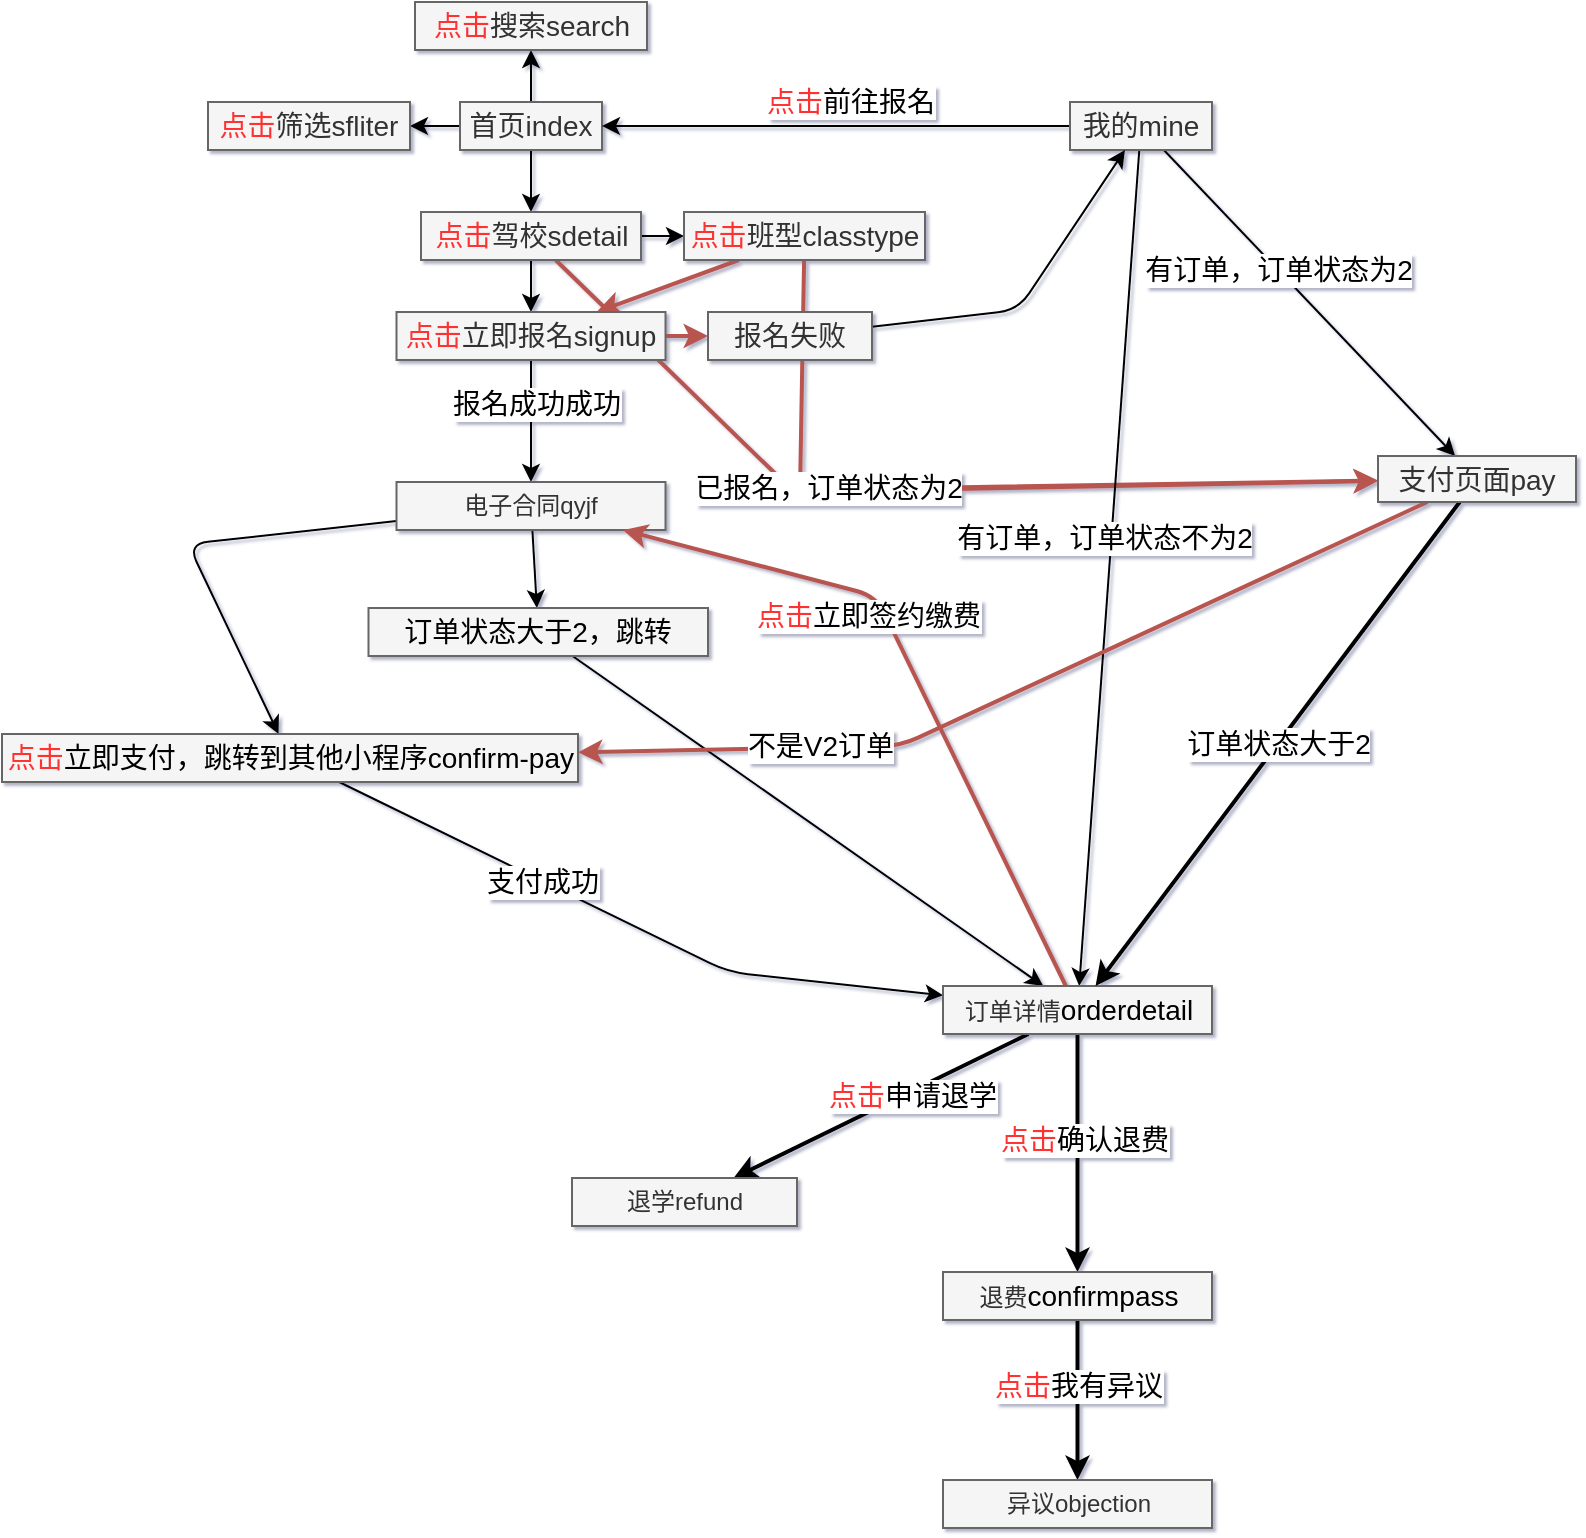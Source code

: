 <mxfile>
    <diagram id="lFZE58likl-l5CEodqG_" name="第 1 页">
        <mxGraphModel dx="1461" dy="436" grid="0" gridSize="10" guides="1" tooltips="1" connect="1" arrows="1" fold="1" page="1" pageScale="1" pageWidth="827" pageHeight="1169" background="#ffffff" math="0" shadow="1">
            <root>
                <mxCell id="0"/>
                <mxCell id="1" parent="0"/>
                <mxCell id="4" value="" style="edgeStyle=none;html=1;fontSize=14;" edge="1" parent="1" source="2" target="3">
                    <mxGeometry relative="1" as="geometry"/>
                </mxCell>
                <mxCell id="21" value="" style="edgeStyle=none;html=1;labelBackgroundColor=#FFFFFF;fontSize=14;fontColor=#000000;" edge="1" parent="1" source="2" target="20">
                    <mxGeometry relative="1" as="geometry"/>
                </mxCell>
                <mxCell id="23" value="" style="edgeStyle=none;html=1;labelBackgroundColor=#FFFFFF;fontSize=14;fontColor=#FF3333;" edge="1" parent="1" source="2" target="22">
                    <mxGeometry relative="1" as="geometry"/>
                </mxCell>
                <mxCell id="2" value="&lt;font style=&quot;font-size: 14px;&quot;&gt;首页index&lt;/font&gt;" style="rounded=0;whiteSpace=wrap;html=1;fillColor=#f5f5f5;fontColor=#333333;strokeColor=#666666;" parent="1" vertex="1">
                    <mxGeometry x="173" y="130" width="71" height="24" as="geometry"/>
                </mxCell>
                <mxCell id="6" value="" style="edgeStyle=none;html=1;fontSize=14;" edge="1" parent="1" source="3" target="5">
                    <mxGeometry relative="1" as="geometry"/>
                </mxCell>
                <mxCell id="8" value="" style="edgeStyle=none;html=1;fontSize=14;" edge="1" parent="1" source="3" target="7">
                    <mxGeometry relative="1" as="geometry"/>
                </mxCell>
                <mxCell id="47" style="edgeStyle=none;html=1;labelBackgroundColor=#FFFFFF;fontSize=14;fontColor=#000000;fillColor=#f8cecc;strokeColor=#b85450;strokeWidth=2;" edge="1" parent="1" source="3" target="42">
                    <mxGeometry relative="1" as="geometry">
                        <Array as="points">
                            <mxPoint x="339" y="324"/>
                        </Array>
                    </mxGeometry>
                </mxCell>
                <mxCell id="3" value="&lt;font style=&quot;font-size: 14px;&quot;&gt;&lt;font color=&quot;#ff3333&quot;&gt;点击&lt;/font&gt;驾校sdetail&lt;/font&gt;" style="rounded=0;whiteSpace=wrap;html=1;fillColor=#f5f5f5;fontColor=#333333;strokeColor=#666666;" vertex="1" parent="1">
                    <mxGeometry x="153.5" y="185" width="110" height="24" as="geometry"/>
                </mxCell>
                <mxCell id="9" style="edgeStyle=none;html=1;fontSize=14;fillColor=#f8cecc;strokeColor=#b85450;strokeWidth=2;" edge="1" parent="1" source="5" target="7">
                    <mxGeometry relative="1" as="geometry"/>
                </mxCell>
                <mxCell id="45" style="edgeStyle=none;html=1;labelBackgroundColor=#FFFFFF;fontSize=14;fontColor=#000000;fillColor=#f8cecc;strokeColor=#b85450;strokeWidth=2;" edge="1" parent="1" source="5" target="42">
                    <mxGeometry relative="1" as="geometry">
                        <Array as="points">
                            <mxPoint x="343" y="325"/>
                        </Array>
                    </mxGeometry>
                </mxCell>
                <mxCell id="46" value="&lt;span style=&quot;background-color: rgb(255, 255, 255);&quot;&gt;已报名，订单状态为2&lt;/span&gt;" style="edgeLabel;html=1;align=center;verticalAlign=middle;resizable=0;points=[];fontSize=14;fontColor=#000000;" vertex="1" connectable="0" parent="45">
                    <mxGeometry x="-0.361" y="2" relative="1" as="geometry">
                        <mxPoint as="offset"/>
                    </mxGeometry>
                </mxCell>
                <mxCell id="5" value="&lt;font style=&quot;font-size: 14px;&quot;&gt;&lt;font color=&quot;#ff3333&quot;&gt;点击&lt;/font&gt;班型classtype&lt;/font&gt;" style="rounded=0;whiteSpace=wrap;html=1;fillColor=#f5f5f5;fontColor=#333333;strokeColor=#666666;" vertex="1" parent="1">
                    <mxGeometry x="285" y="185" width="120.5" height="24" as="geometry"/>
                </mxCell>
                <mxCell id="13" value="" style="edgeStyle=none;html=1;labelBackgroundColor=#FFFFFF;fontSize=14;fontColor=#FF3333;" edge="1" parent="1" source="7" target="12">
                    <mxGeometry relative="1" as="geometry"/>
                </mxCell>
                <mxCell id="36" value="&lt;font style=&quot;background-color: rgb(255, 255, 255);&quot;&gt;报名成功成功&lt;/font&gt;" style="edgeLabel;html=1;align=center;verticalAlign=middle;resizable=0;points=[];fontSize=14;fontColor=#000000;" vertex="1" connectable="0" parent="13">
                    <mxGeometry x="-0.279" y="2" relative="1" as="geometry">
                        <mxPoint as="offset"/>
                    </mxGeometry>
                </mxCell>
                <mxCell id="18" value="" style="edgeStyle=none;html=1;labelBackgroundColor=#FFFFFF;fontSize=14;fontColor=#000000;fillColor=#f8cecc;strokeColor=#b85450;strokeWidth=2;" edge="1" parent="1" source="7" target="17">
                    <mxGeometry relative="1" as="geometry"/>
                </mxCell>
                <mxCell id="7" value="&lt;font style=&quot;font-size: 14px;&quot;&gt;&lt;font color=&quot;#ff3333&quot;&gt;点击&lt;/font&gt;立即报名signup&lt;/font&gt;" style="rounded=0;whiteSpace=wrap;html=1;fillColor=#f5f5f5;fontColor=#333333;strokeColor=#666666;" vertex="1" parent="1">
                    <mxGeometry x="141.25" y="235" width="134.5" height="24" as="geometry"/>
                </mxCell>
                <mxCell id="11" value="&lt;span style=&quot;background-color: rgb(255, 255, 255);&quot;&gt;&lt;font color=&quot;#ff3333&quot;&gt;点击&lt;/font&gt;&lt;font color=&quot;#000000&quot;&gt;前往报名&lt;/font&gt;&lt;/span&gt;" style="edgeStyle=none;html=1;fontSize=14;align=center;" edge="1" parent="1" source="10" target="2">
                    <mxGeometry x="-0.059" y="-12" relative="1" as="geometry">
                        <mxPoint as="offset"/>
                    </mxGeometry>
                </mxCell>
                <mxCell id="40" style="edgeStyle=none;html=1;labelBackgroundColor=#FFFFFF;fontSize=14;fontColor=#000000;" edge="1" parent="1" source="10" target="34">
                    <mxGeometry relative="1" as="geometry">
                        <Array as="points"/>
                    </mxGeometry>
                </mxCell>
                <mxCell id="41" value="&lt;span style=&quot;background-color: rgb(255, 255, 255);&quot;&gt;有订单，订单状态不为2&lt;/span&gt;" style="edgeLabel;html=1;align=center;verticalAlign=middle;resizable=0;points=[];fontSize=14;fontColor=#000000;" vertex="1" connectable="0" parent="40">
                    <mxGeometry x="0.058" y="1" relative="1" as="geometry">
                        <mxPoint x="-3" y="-27" as="offset"/>
                    </mxGeometry>
                </mxCell>
                <mxCell id="43" value="" style="edgeStyle=none;html=1;labelBackgroundColor=#FFFFFF;fontSize=14;fontColor=#000000;" edge="1" parent="1" source="10" target="42">
                    <mxGeometry relative="1" as="geometry"/>
                </mxCell>
                <mxCell id="44" value="&lt;span style=&quot;background-color: rgb(255, 255, 255);&quot;&gt;有订单，订单状态为2&lt;/span&gt;" style="edgeLabel;html=1;align=center;verticalAlign=middle;resizable=0;points=[];fontSize=14;fontColor=#000000;" vertex="1" connectable="0" parent="43">
                    <mxGeometry x="-0.221" relative="1" as="geometry">
                        <mxPoint as="offset"/>
                    </mxGeometry>
                </mxCell>
                <mxCell id="10" value="&lt;font style=&quot;font-size: 14px;&quot;&gt;我的mine&lt;/font&gt;" style="rounded=0;whiteSpace=wrap;html=1;fillColor=#f5f5f5;fontColor=#333333;strokeColor=#666666;" vertex="1" parent="1">
                    <mxGeometry x="478" y="130" width="71" height="24" as="geometry"/>
                </mxCell>
                <mxCell id="35" value="" style="edgeStyle=none;html=1;labelBackgroundColor=#FFFFFF;fontSize=14;fontColor=#000000;" edge="1" parent="1" source="12" target="24">
                    <mxGeometry relative="1" as="geometry"/>
                </mxCell>
                <mxCell id="38" style="edgeStyle=none;html=1;labelBackgroundColor=#FFFFFF;fontSize=14;fontColor=#000000;" edge="1" parent="1" source="12" target="29">
                    <mxGeometry relative="1" as="geometry">
                        <Array as="points">
                            <mxPoint x="37" y="351"/>
                        </Array>
                    </mxGeometry>
                </mxCell>
                <mxCell id="12" value="电子合同qyjf" style="rounded=0;whiteSpace=wrap;html=1;fillColor=#f5f5f5;fontColor=#333333;strokeColor=#666666;" vertex="1" parent="1">
                    <mxGeometry x="141.25" y="320" width="134.5" height="24" as="geometry"/>
                </mxCell>
                <mxCell id="19" style="edgeStyle=none;html=1;labelBackgroundColor=#FFFFFF;fontSize=14;fontColor=#000000;" edge="1" parent="1" source="17" target="10">
                    <mxGeometry relative="1" as="geometry">
                        <Array as="points">
                            <mxPoint x="452" y="234"/>
                        </Array>
                    </mxGeometry>
                </mxCell>
                <mxCell id="17" value="&lt;span style=&quot;font-size: 14px;&quot;&gt;报名失败&lt;/span&gt;" style="rounded=0;whiteSpace=wrap;html=1;fillColor=#f5f5f5;fontColor=#333333;strokeColor=#666666;" vertex="1" parent="1">
                    <mxGeometry x="297" y="235" width="82" height="24" as="geometry"/>
                </mxCell>
                <mxCell id="20" value="&lt;span style=&quot;font-size: 14px;&quot;&gt;&lt;font color=&quot;#ff3333&quot;&gt;点击&lt;/font&gt;筛选sfliter&lt;/span&gt;" style="rounded=0;whiteSpace=wrap;html=1;fillColor=#f5f5f5;fontColor=#333333;strokeColor=#666666;" vertex="1" parent="1">
                    <mxGeometry x="47" y="130" width="101" height="24" as="geometry"/>
                </mxCell>
                <mxCell id="22" value="&lt;font style=&quot;font-size: 14px;&quot;&gt;&lt;font color=&quot;#ff3333&quot;&gt;点击&lt;/font&gt;搜索search&lt;/font&gt;" style="rounded=0;whiteSpace=wrap;html=1;fillColor=#f5f5f5;fontColor=#333333;strokeColor=#666666;" vertex="1" parent="1">
                    <mxGeometry x="150.5" y="80" width="116" height="24" as="geometry"/>
                </mxCell>
                <mxCell id="39" style="edgeStyle=none;html=1;labelBackgroundColor=#FFFFFF;fontSize=14;fontColor=#000000;" edge="1" parent="1" source="24" target="34">
                    <mxGeometry relative="1" as="geometry"/>
                </mxCell>
                <mxCell id="24" value="&lt;font color=&quot;#000000&quot;&gt;&lt;span style=&quot;font-size: 14px;&quot;&gt;订单状态大于2，跳转&lt;/span&gt;&lt;/font&gt;" style="rounded=0;whiteSpace=wrap;html=1;fillColor=#f5f5f5;fontColor=#333333;strokeColor=#666666;" vertex="1" parent="1">
                    <mxGeometry x="127.25" y="383" width="169.75" height="24" as="geometry"/>
                </mxCell>
                <mxCell id="30" style="edgeStyle=none;html=1;labelBackgroundColor=#FFFFFF;fontSize=14;fontColor=#FF3333;" edge="1" parent="1" source="29" target="34">
                    <mxGeometry relative="1" as="geometry">
                        <Array as="points">
                            <mxPoint x="307" y="565"/>
                        </Array>
                    </mxGeometry>
                </mxCell>
                <mxCell id="31" value="&lt;font style=&quot;background-color: rgb(255, 255, 255);&quot; color=&quot;#000000&quot;&gt;支付成功&lt;/font&gt;" style="edgeLabel;html=1;align=center;verticalAlign=middle;resizable=0;points=[];fontSize=14;fontColor=#FF3333;" vertex="1" connectable="0" parent="30">
                    <mxGeometry x="-0.304" relative="1" as="geometry">
                        <mxPoint as="offset"/>
                    </mxGeometry>
                </mxCell>
                <mxCell id="29" value="&lt;p style=&quot;line-height: 80%;&quot;&gt;&lt;/p&gt;&lt;div style=&quot;text-align: center;&quot;&gt;&lt;span style=&quot;font-size: 14px; background-color: initial;&quot;&gt;&lt;font color=&quot;#ff3333&quot;&gt;点击&lt;/font&gt;&lt;/span&gt;&lt;span style=&quot;font-size: 14px; color: rgb(0, 0, 0); background-color: initial;&quot;&gt;立即支付，跳转到其他小程序confirm-pay&lt;/span&gt;&lt;/div&gt;&lt;span style=&quot;color: rgba(0, 0, 0, 0); font-family: monospace; font-size: 0px;&quot;&gt;&lt;div style=&quot;text-align: center;&quot;&gt;&lt;span style=&quot;background-color: initial;&quot;&gt;%3CmxGraphModel%3E%3Croot%3E%3CmxCell%20id%3D%220%22%2F%3E%3CmxCell%20id%3D%221%22%20parent%3D%220%22%2F%3E%3CmxCell%20id%3D%222%22%20value%3D%22%26lt%3Bspan%20style%3D%26quot%3Bfont-size%3A%2014px%3B%26quot%3B%26gt%3B%26lt%3Bfont%20color%3D%26quot%3B%23000000%26quot%3B%26gt%3B%E6%8A%A5%E5%90%8D%E6%88%90%E5%8A%9F%E6%88%90%E5%8A%9Fqyjf%26lt%3B%2Ffont%26gt%3B%26lt%3B%2Fspan%26gt%3B%22%20style%3D%22rounded%3D0%3BwhiteSpace%3Dwrap%3Bhtml%3D1%3BfillColor%3D%23f5f5f5%3BfontColor%3D%23333333%3BstrokeColor%3D%23666666%3B%22%20vertex%3D%221%22%20parent%3D%221%22%3E%3CmxGeometry%20x%3D%22141.25%22%20y%3D%22276%22%20width%3D%22134.5%22%20height%3D%2224%22%20as%3D%22geometry%22%2F%3E%3C%2FmxCell%3E%3C%2Froot%3E%3C%2FmxGraphModel%3E&lt;/span&gt;&lt;span style=&quot;background-color: initial;&quot;&gt;%3CmxGraphModel%3E%3Croot%3E%3CmxCell%20id%3D%220%22%2F%3E%3CmxCell%20id%3D%221%22%20parent%3D%220%22%2F%3E%3CmxCell%20id%3D%222%22%20value%3D%22%26lt%3Bspan%20style%3D%26quot%3Bfont-size%3A%2014px%3B%26quot%3B%26gt%3B%26lt%3Bfont%20color%3D%26quot%3B%23000000%26quot%3B%26gt%3B%E6%8A%A5%E5%90%8D%E6%88%90%E5%8A%9F%E6%88%90%E5%8A%9Fqyjf%26lt%3B%2Ffont%26gt%3B%26lt%3B%2Fspan%26gt%3B%22%20style%3D%22rounded%3D0%3BwhiteSpace%3Dwrap%3Bhtml%3D1%3BfillColor%3D%23f5f5f5%3BfontColor%3D%23333333%3BstrokeColor%3D%23666666%3B%22%20vertex%3D%221%22%20parent%3D%221%22%3E%3CmxGeometry%20x%3D%22141.25%22%20y%3D%22276%22%20width%3D%22134.5%22%20height%3D%2224%22%20as%3D%22geometry%22%2F%3E%3C%2FmxCell%3E%3C%2Froot%3E%3C%2FmxGraphModel%3E&lt;/span&gt;&lt;/div&gt;&lt;/span&gt;&lt;p&gt;&lt;/p&gt;" style="rounded=0;whiteSpace=wrap;html=1;fillColor=#f5f5f5;fontColor=#333333;strokeColor=#666666;align=right;" vertex="1" parent="1">
                    <mxGeometry x="-56" y="446" width="288" height="24" as="geometry"/>
                </mxCell>
                <mxCell id="52" value="" style="edgeStyle=none;html=1;labelBackgroundColor=#FFFFFF;strokeColor=default;strokeWidth=2;fontSize=14;fontColor=#000000;" edge="1" parent="1" source="34" target="51">
                    <mxGeometry relative="1" as="geometry"/>
                </mxCell>
                <mxCell id="53" value="&lt;span style=&quot;background-color: rgb(255, 255, 255);&quot;&gt;&lt;font color=&quot;#ff3333&quot;&gt;点击&lt;/font&gt;申请退学&lt;/span&gt;" style="edgeLabel;html=1;align=center;verticalAlign=middle;resizable=0;points=[];fontSize=14;fontColor=#000000;" vertex="1" connectable="0" parent="52">
                    <mxGeometry x="-0.191" y="2" relative="1" as="geometry">
                        <mxPoint as="offset"/>
                    </mxGeometry>
                </mxCell>
                <mxCell id="54" style="edgeStyle=none;html=1;labelBackgroundColor=#FFFFFF;strokeColor=#b85450;strokeWidth=2;fontSize=14;fontColor=#FF3333;fillColor=#f8cecc;" edge="1" parent="1" source="34" target="12">
                    <mxGeometry relative="1" as="geometry">
                        <Array as="points">
                            <mxPoint x="381" y="377"/>
                        </Array>
                    </mxGeometry>
                </mxCell>
                <mxCell id="55" value="&lt;span style=&quot;background-color: rgb(255, 255, 255);&quot;&gt;点击&lt;font color=&quot;#000000&quot;&gt;立即签约缴费&lt;/font&gt;&lt;/span&gt;" style="edgeLabel;html=1;align=center;verticalAlign=middle;resizable=0;points=[];fontSize=14;fontColor=#FF3333;" vertex="1" connectable="0" parent="54">
                    <mxGeometry x="0.303" y="1" relative="1" as="geometry">
                        <mxPoint x="5" y="11" as="offset"/>
                    </mxGeometry>
                </mxCell>
                <mxCell id="57" value="" style="edgeStyle=none;html=1;labelBackgroundColor=#FFFFFF;strokeColor=default;strokeWidth=2;fontSize=14;fontColor=#000000;" edge="1" parent="1" source="34" target="56">
                    <mxGeometry relative="1" as="geometry"/>
                </mxCell>
                <mxCell id="58" value="&lt;span style=&quot;background-color: rgb(255, 255, 255);&quot;&gt;&lt;font color=&quot;#ff3333&quot;&gt;点击&lt;/font&gt;确认退费&lt;/span&gt;" style="edgeLabel;html=1;align=center;verticalAlign=middle;resizable=0;points=[];fontSize=14;fontColor=#000000;" vertex="1" connectable="0" parent="57">
                    <mxGeometry x="-0.11" y="3" relative="1" as="geometry">
                        <mxPoint as="offset"/>
                    </mxGeometry>
                </mxCell>
                <mxCell id="34" value="订单详情&lt;span style=&quot;color: rgb(0, 0, 0); font-size: 14px;&quot;&gt;orderdetail&lt;/span&gt;" style="rounded=0;whiteSpace=wrap;html=1;fillColor=#f5f5f5;fontColor=#333333;strokeColor=#666666;" vertex="1" parent="1">
                    <mxGeometry x="414.5" y="572" width="134.5" height="24" as="geometry"/>
                </mxCell>
                <mxCell id="48" value="订单状态大于2" style="edgeStyle=none;html=1;labelBackgroundColor=#FFFFFF;strokeColor=default;strokeWidth=2;fontSize=14;fontColor=#000000;" edge="1" parent="1" source="42" target="34">
                    <mxGeometry x="0.0" relative="1" as="geometry">
                        <mxPoint as="offset"/>
                    </mxGeometry>
                </mxCell>
                <mxCell id="49" style="edgeStyle=none;html=1;labelBackgroundColor=#FFFFFF;strokeColor=#b85450;strokeWidth=2;fontSize=14;fontColor=#000000;fillColor=#f8cecc;" edge="1" parent="1" source="42" target="29">
                    <mxGeometry relative="1" as="geometry">
                        <Array as="points">
                            <mxPoint x="393" y="452"/>
                        </Array>
                    </mxGeometry>
                </mxCell>
                <mxCell id="50" value="&lt;span style=&quot;background-color: rgb(255, 255, 255);&quot;&gt;不是V2订单&lt;/span&gt;" style="edgeLabel;html=1;align=center;verticalAlign=middle;resizable=0;points=[];fontSize=14;fontColor=#000000;" vertex="1" connectable="0" parent="49">
                    <mxGeometry x="-0.498" y="2" relative="1" as="geometry">
                        <mxPoint x="-202" y="72" as="offset"/>
                    </mxGeometry>
                </mxCell>
                <mxCell id="42" value="&lt;span style=&quot;font-size: 14px;&quot;&gt;支付页面pay&lt;/span&gt;" style="rounded=0;whiteSpace=wrap;html=1;fillColor=#f5f5f5;fontColor=#333333;strokeColor=#666666;" vertex="1" parent="1">
                    <mxGeometry x="632" y="307" width="99" height="23" as="geometry"/>
                </mxCell>
                <mxCell id="51" value="退学refund" style="rounded=0;whiteSpace=wrap;html=1;fillColor=#f5f5f5;fontColor=#333333;strokeColor=#666666;" vertex="1" parent="1">
                    <mxGeometry x="229" y="668" width="112.5" height="24" as="geometry"/>
                </mxCell>
                <mxCell id="60" value="" style="edgeStyle=none;html=1;labelBackgroundColor=#FFFFFF;strokeColor=default;strokeWidth=2;fontSize=14;fontColor=#FF3333;" edge="1" parent="1" source="56" target="59">
                    <mxGeometry relative="1" as="geometry"/>
                </mxCell>
                <mxCell id="61" value="&lt;span style=&quot;background-color: rgb(255, 255, 255);&quot;&gt;点击&lt;font color=&quot;#000000&quot;&gt;我有异议&lt;/font&gt;&lt;/span&gt;" style="edgeLabel;html=1;align=center;verticalAlign=middle;resizable=0;points=[];fontSize=14;fontColor=#FF3333;" vertex="1" connectable="0" parent="60">
                    <mxGeometry x="-0.185" relative="1" as="geometry">
                        <mxPoint as="offset"/>
                    </mxGeometry>
                </mxCell>
                <mxCell id="56" value="退费&lt;font color=&quot;#000000&quot;&gt;&lt;span style=&quot;font-size: 14px;&quot;&gt;confirmpass&lt;/span&gt;&lt;/font&gt;" style="rounded=0;whiteSpace=wrap;html=1;fillColor=#f5f5f5;fontColor=#333333;strokeColor=#666666;" vertex="1" parent="1">
                    <mxGeometry x="414.5" y="715" width="134.5" height="24" as="geometry"/>
                </mxCell>
                <mxCell id="59" value="异议objection" style="rounded=0;whiteSpace=wrap;html=1;fillColor=#f5f5f5;fontColor=#333333;strokeColor=#666666;" vertex="1" parent="1">
                    <mxGeometry x="414.5" y="819" width="134.5" height="24" as="geometry"/>
                </mxCell>
            </root>
        </mxGraphModel>
    </diagram>
</mxfile>